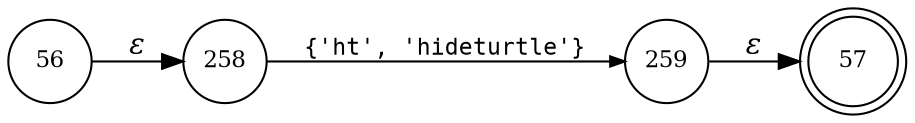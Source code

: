 digraph ATN {
rankdir=LR;
s57[fontsize=11, label="57", shape=doublecircle, fixedsize=true, width=.6];
s258[fontsize=11,label="258", shape=circle, fixedsize=true, width=.55, peripheries=1];
s259[fontsize=11,label="259", shape=circle, fixedsize=true, width=.55, peripheries=1];
s56[fontsize=11,label="56", shape=circle, fixedsize=true, width=.55, peripheries=1];
s56 -> s258 [fontname="Times-Italic", label="&epsilon;"];
s258 -> s259 [fontsize=11, fontname="Courier", arrowsize=.7, label = "{'ht', 'hideturtle'}", arrowhead = normal];
s259 -> s57 [fontname="Times-Italic", label="&epsilon;"];
}